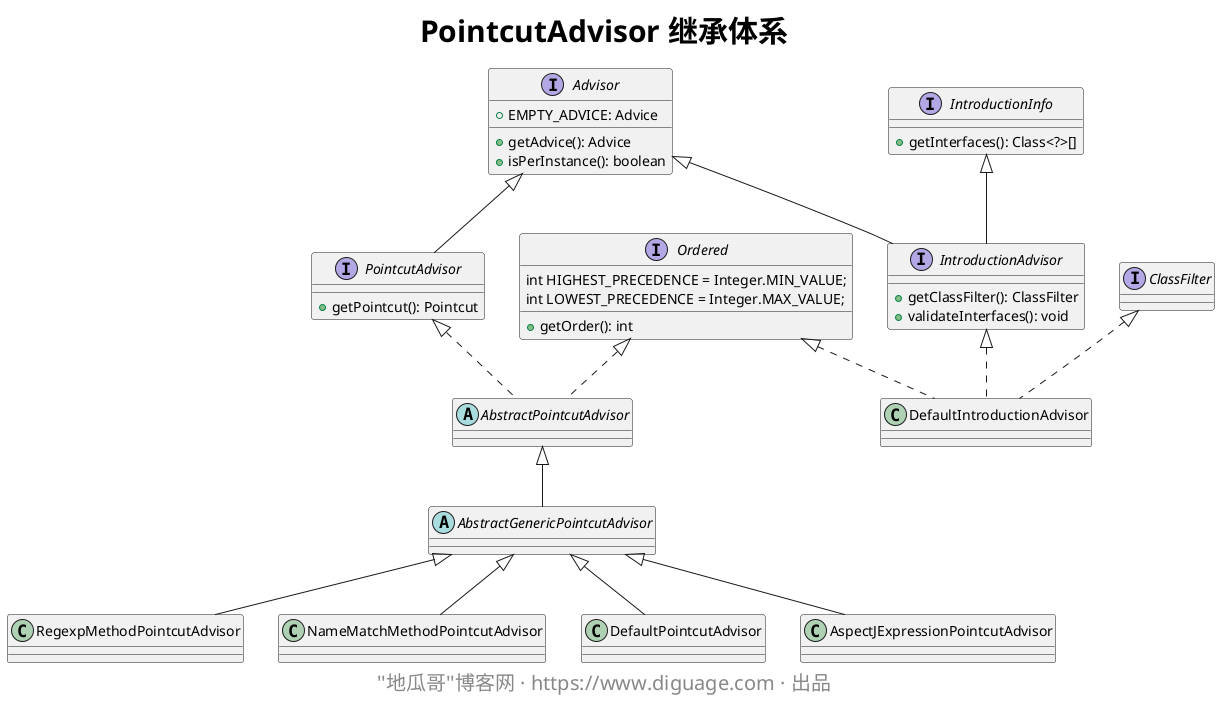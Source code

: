 @startuml
skinparam titleFontSize 30
title **PointcutAdvisor 继承体系**

interface Advisor {
	+ EMPTY_ADVICE: Advice

	+ getAdvice(): Advice
	+isPerInstance(): boolean
}

interface PointcutAdvisor extends Advisor {
    + getPointcut(): Pointcut
}

interface IntroductionInfo {
	+ getInterfaces(): Class<?>[]
}

interface IntroductionAdvisor extends Advisor, IntroductionInfo {
    + getClassFilter(): ClassFilter
	+ validateInterfaces(): void
}

interface Ordered {
	int HIGHEST_PRECEDENCE = Integer.MIN_VALUE;
	int LOWEST_PRECEDENCE = Integer.MAX_VALUE;

	+ getOrder(): int
}

class DefaultIntroductionAdvisor implements IntroductionAdvisor, ClassFilter, Ordered

abstract class AbstractPointcutAdvisor implements PointcutAdvisor, Ordered

abstract class AbstractGenericPointcutAdvisor extends AbstractPointcutAdvisor

class RegexpMethodPointcutAdvisor extends AbstractGenericPointcutAdvisor

class NameMatchMethodPointcutAdvisor extends AbstractGenericPointcutAdvisor

class DefaultPointcutAdvisor extends AbstractGenericPointcutAdvisor

class AspectJExpressionPointcutAdvisor extends AbstractGenericPointcutAdvisor

skinparam footerFontSize 20
footer ''地瓜哥''博客网 · https://www.diguage.com · 出品
@enduml